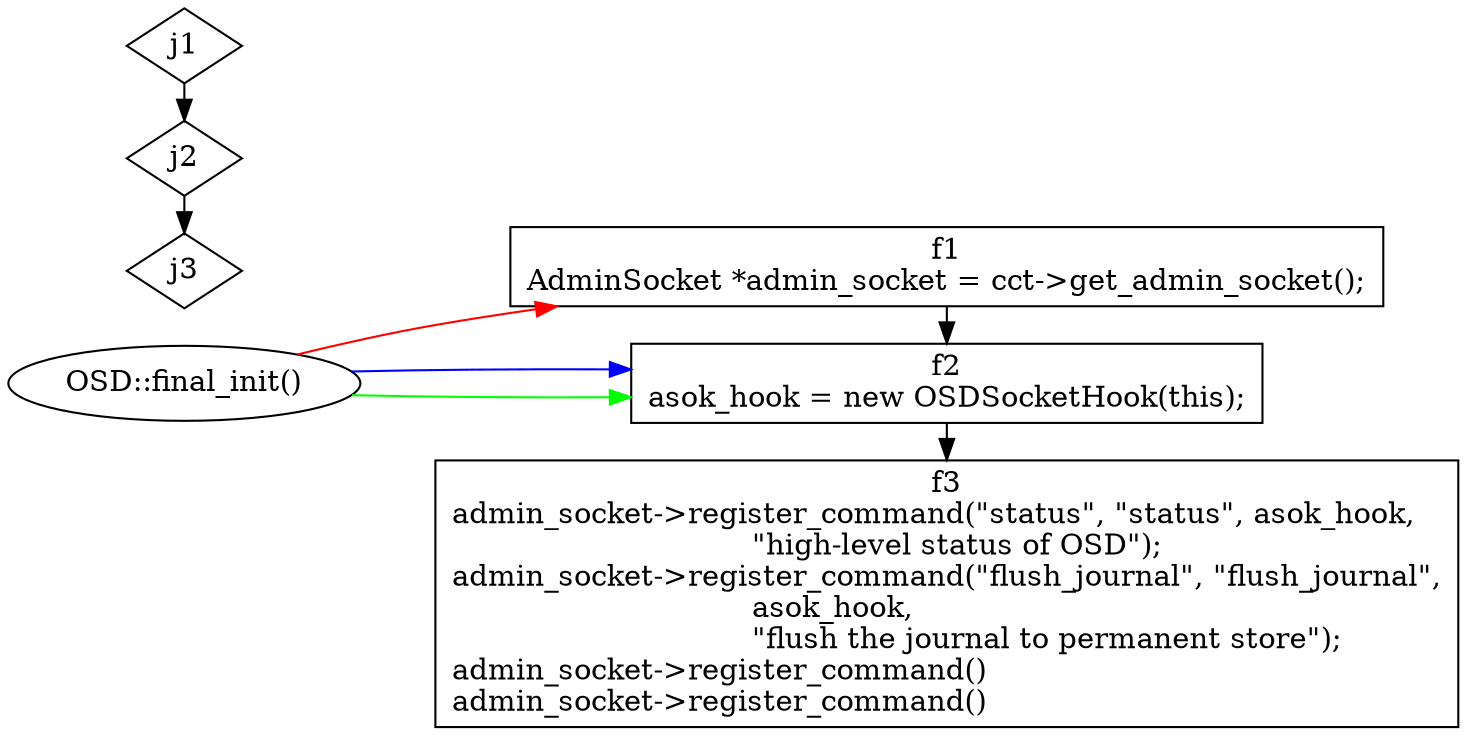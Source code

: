 digraph picture
{
        rankdir="LR";



        {
            rank="same";
            main[label="OSD::final_init()"];
            }





        {
            rank="same";
            j1[shape=diamond,label="\N"];
            j2[shape=diamond,label="\N"];
            j3[shape=diamond,label="\N"];
            }





        {
            rank="same";
            node[shape=box]
            f1[label="\N
AdminSocket *admin_socket = cct->get_admin_socket();\l"];
            f2[label="\N
asok_hook = new OSDSocketHook(this);\l"];
            f3[label="\N
admin_socket->register_command(\"status\", \"status\", asok_hook,\l\
                                \"high-level status of OSD\");\l\
admin_socket->register_command(\"flush_journal\", \"flush_journal\",\l\
                                asok_hook,\l\
                                \"flush the journal to permanent store\");\l\
admin_socket->register_command()\l\
admin_socket->register_command()\l"];
            }






            main->f1[color=red];
            main->f2[color=green];
            main->f2[color=blue];

            j1->j2->j3;
            
            #f1->f2[style=dotted];
            f1->f2->f3;

        }


